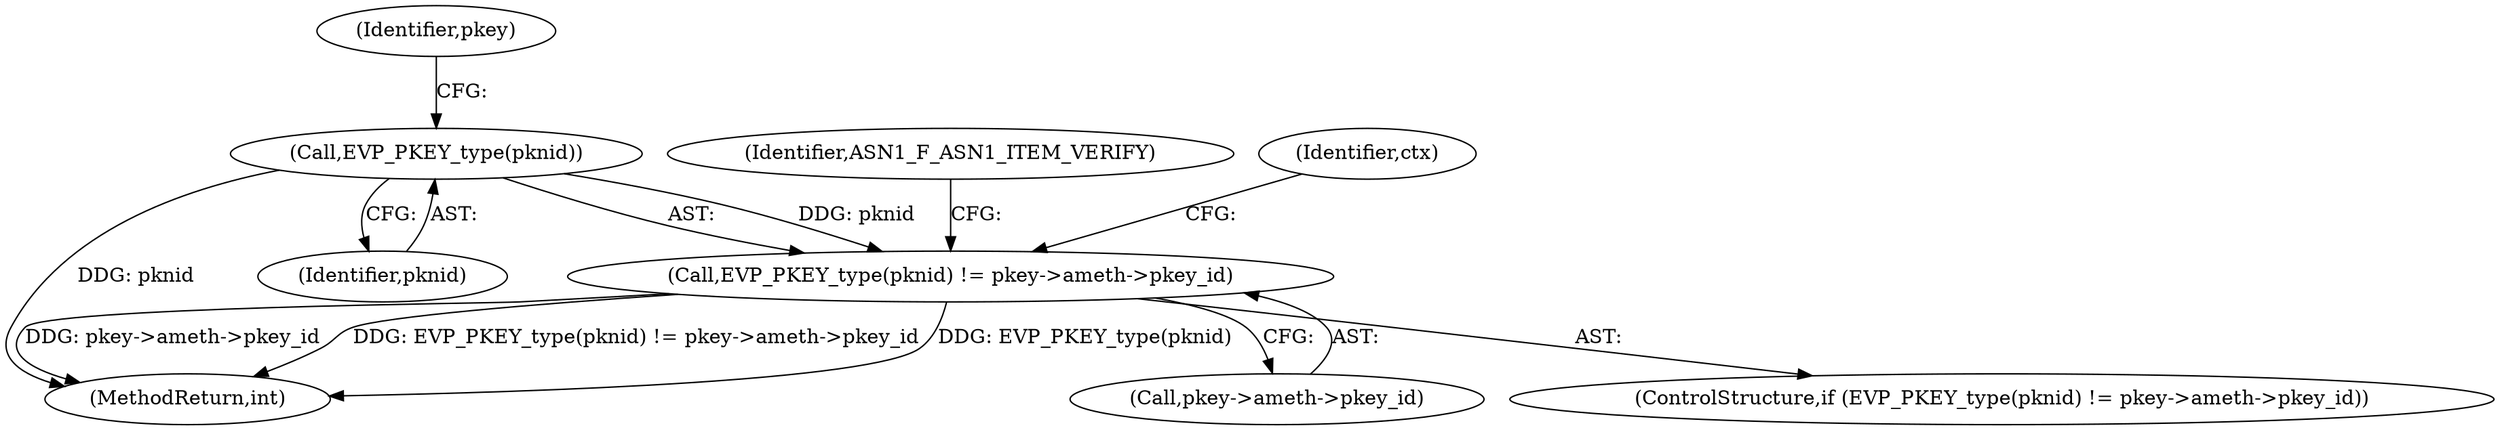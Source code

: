 digraph "0_openssl_ebc71865f0506a293242bd4aec97cdc7a8ef24b0@pointer" {
"1000151" [label="(Call,EVP_PKEY_type(pknid) != pkey->ameth->pkey_id)"];
"1000152" [label="(Call,EVP_PKEY_type(pknid))"];
"1000151" [label="(Call,EVP_PKEY_type(pknid) != pkey->ameth->pkey_id)"];
"1000161" [label="(Identifier,ASN1_F_ASN1_ITEM_VERIFY)"];
"1000156" [label="(Identifier,pkey)"];
"1000150" [label="(ControlStructure,if (EVP_PKEY_type(pknid) != pkey->ameth->pkey_id))"];
"1000243" [label="(MethodReturn,int)"];
"1000153" [label="(Identifier,pknid)"];
"1000152" [label="(Call,EVP_PKEY_type(pknid))"];
"1000168" [label="(Identifier,ctx)"];
"1000154" [label="(Call,pkey->ameth->pkey_id)"];
"1000151" -> "1000150"  [label="AST: "];
"1000151" -> "1000154"  [label="CFG: "];
"1000152" -> "1000151"  [label="AST: "];
"1000154" -> "1000151"  [label="AST: "];
"1000161" -> "1000151"  [label="CFG: "];
"1000168" -> "1000151"  [label="CFG: "];
"1000151" -> "1000243"  [label="DDG: pkey->ameth->pkey_id"];
"1000151" -> "1000243"  [label="DDG: EVP_PKEY_type(pknid) != pkey->ameth->pkey_id"];
"1000151" -> "1000243"  [label="DDG: EVP_PKEY_type(pknid)"];
"1000152" -> "1000151"  [label="DDG: pknid"];
"1000152" -> "1000153"  [label="CFG: "];
"1000153" -> "1000152"  [label="AST: "];
"1000156" -> "1000152"  [label="CFG: "];
"1000152" -> "1000243"  [label="DDG: pknid"];
}
